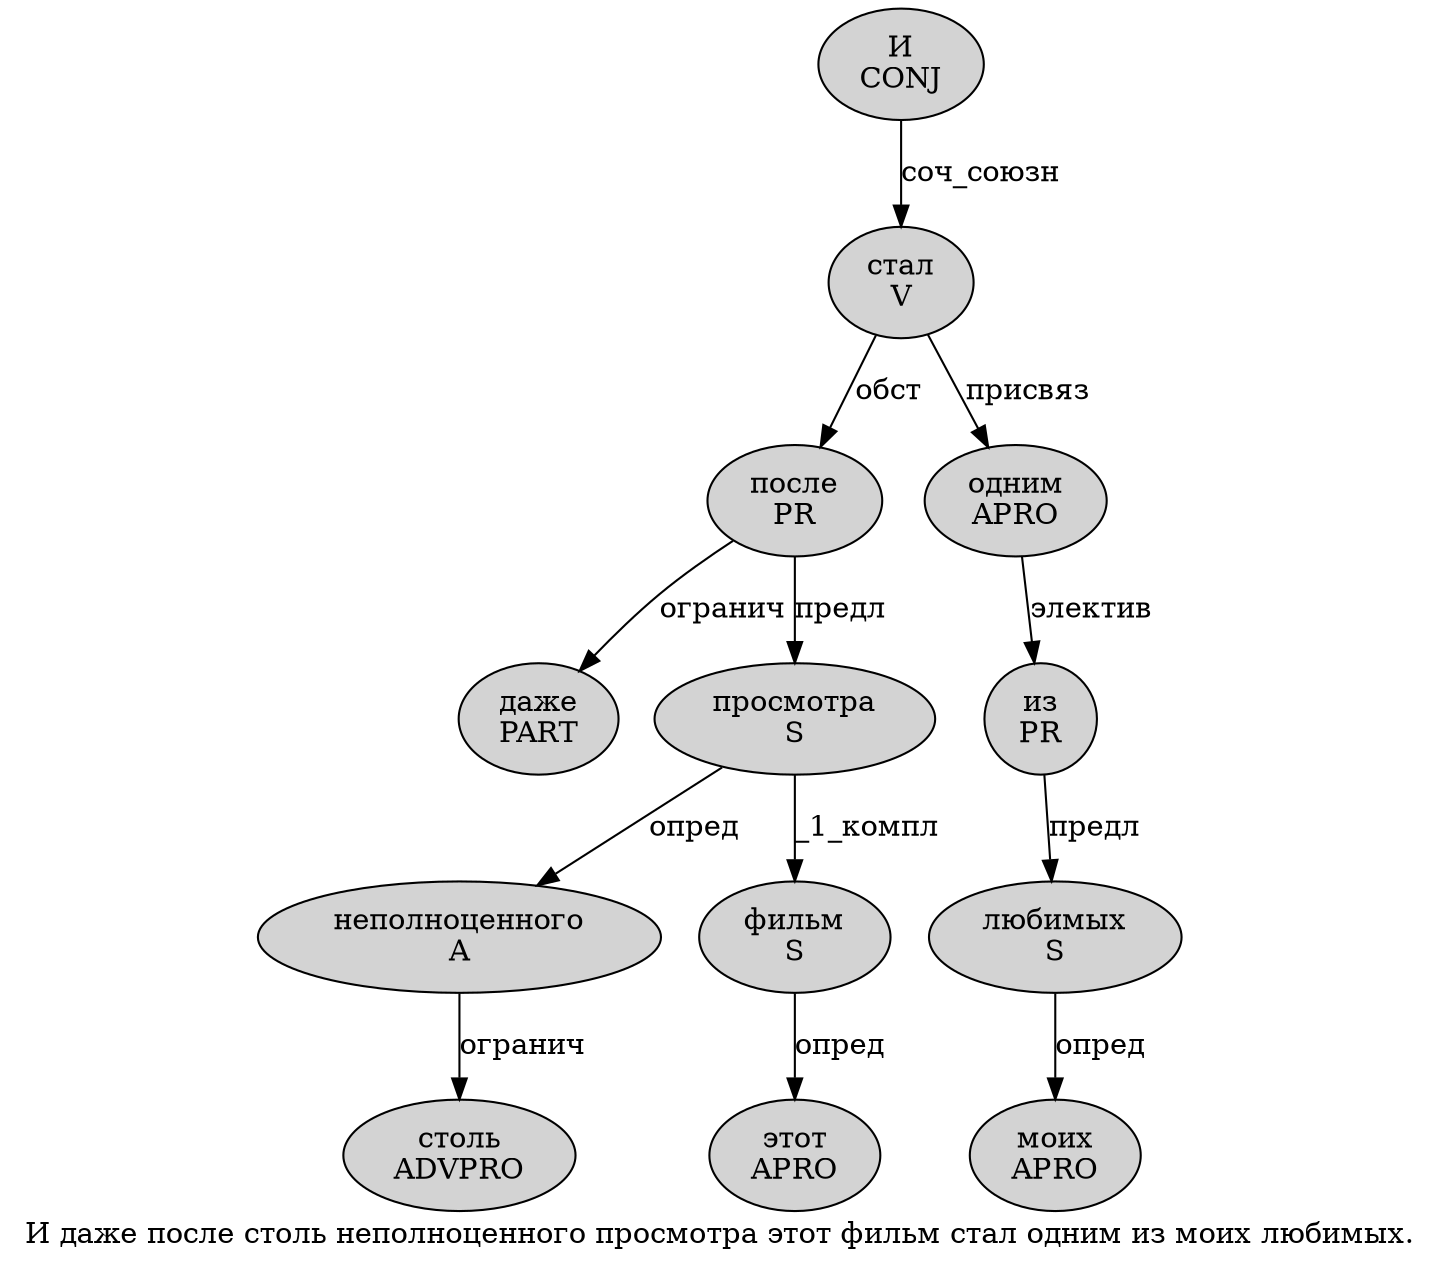 digraph SENTENCE_1191 {
	graph [label="И даже после столь неполноценного просмотра этот фильм стал одним из моих любимых."]
	node [style=filled]
		0 [label="И
CONJ" color="" fillcolor=lightgray penwidth=1 shape=ellipse]
		1 [label="даже
PART" color="" fillcolor=lightgray penwidth=1 shape=ellipse]
		2 [label="после
PR" color="" fillcolor=lightgray penwidth=1 shape=ellipse]
		3 [label="столь
ADVPRO" color="" fillcolor=lightgray penwidth=1 shape=ellipse]
		4 [label="неполноценного
A" color="" fillcolor=lightgray penwidth=1 shape=ellipse]
		5 [label="просмотра
S" color="" fillcolor=lightgray penwidth=1 shape=ellipse]
		6 [label="этот
APRO" color="" fillcolor=lightgray penwidth=1 shape=ellipse]
		7 [label="фильм
S" color="" fillcolor=lightgray penwidth=1 shape=ellipse]
		8 [label="стал
V" color="" fillcolor=lightgray penwidth=1 shape=ellipse]
		9 [label="одним
APRO" color="" fillcolor=lightgray penwidth=1 shape=ellipse]
		10 [label="из
PR" color="" fillcolor=lightgray penwidth=1 shape=ellipse]
		11 [label="моих
APRO" color="" fillcolor=lightgray penwidth=1 shape=ellipse]
		12 [label="любимых
S" color="" fillcolor=lightgray penwidth=1 shape=ellipse]
			5 -> 4 [label="опред"]
			5 -> 7 [label="_1_компл"]
			8 -> 2 [label="обст"]
			8 -> 9 [label="присвяз"]
			12 -> 11 [label="опред"]
			4 -> 3 [label="огранич"]
			10 -> 12 [label="предл"]
			2 -> 1 [label="огранич"]
			2 -> 5 [label="предл"]
			7 -> 6 [label="опред"]
			0 -> 8 [label="соч_союзн"]
			9 -> 10 [label="электив"]
}